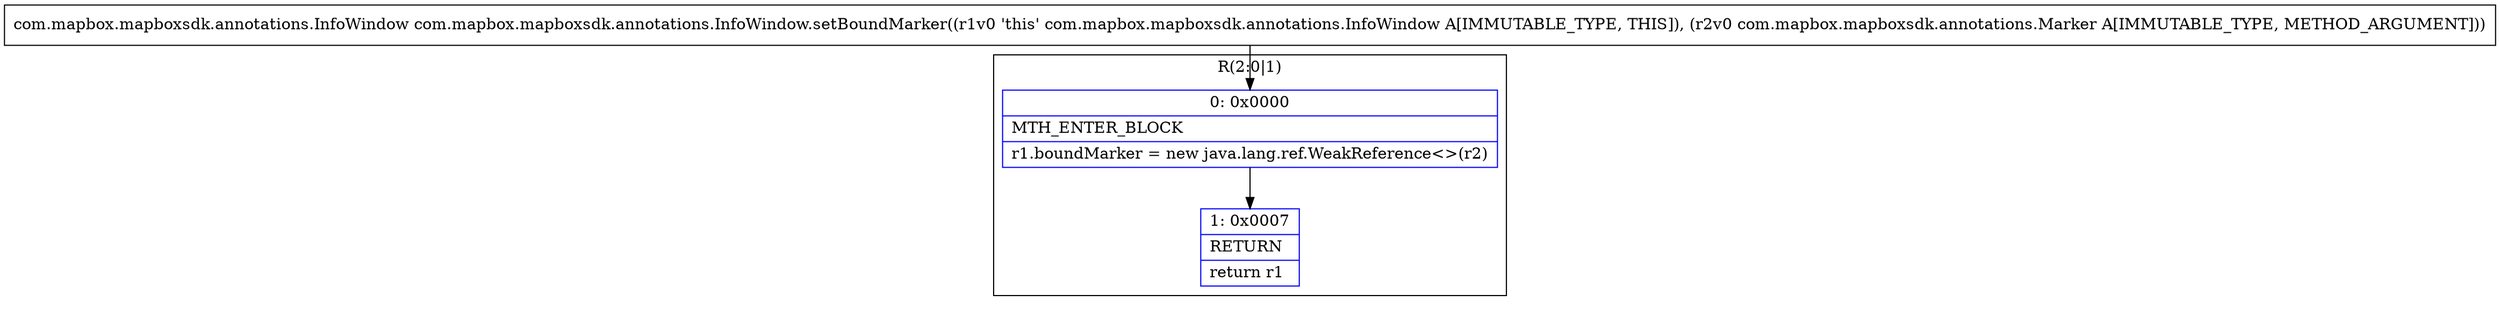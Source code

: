 digraph "CFG forcom.mapbox.mapboxsdk.annotations.InfoWindow.setBoundMarker(Lcom\/mapbox\/mapboxsdk\/annotations\/Marker;)Lcom\/mapbox\/mapboxsdk\/annotations\/InfoWindow;" {
subgraph cluster_Region_801353691 {
label = "R(2:0|1)";
node [shape=record,color=blue];
Node_0 [shape=record,label="{0\:\ 0x0000|MTH_ENTER_BLOCK\l|r1.boundMarker = new java.lang.ref.WeakReference\<\>(r2)\l}"];
Node_1 [shape=record,label="{1\:\ 0x0007|RETURN\l|return r1\l}"];
}
MethodNode[shape=record,label="{com.mapbox.mapboxsdk.annotations.InfoWindow com.mapbox.mapboxsdk.annotations.InfoWindow.setBoundMarker((r1v0 'this' com.mapbox.mapboxsdk.annotations.InfoWindow A[IMMUTABLE_TYPE, THIS]), (r2v0 com.mapbox.mapboxsdk.annotations.Marker A[IMMUTABLE_TYPE, METHOD_ARGUMENT])) }"];
MethodNode -> Node_0;
Node_0 -> Node_1;
}

